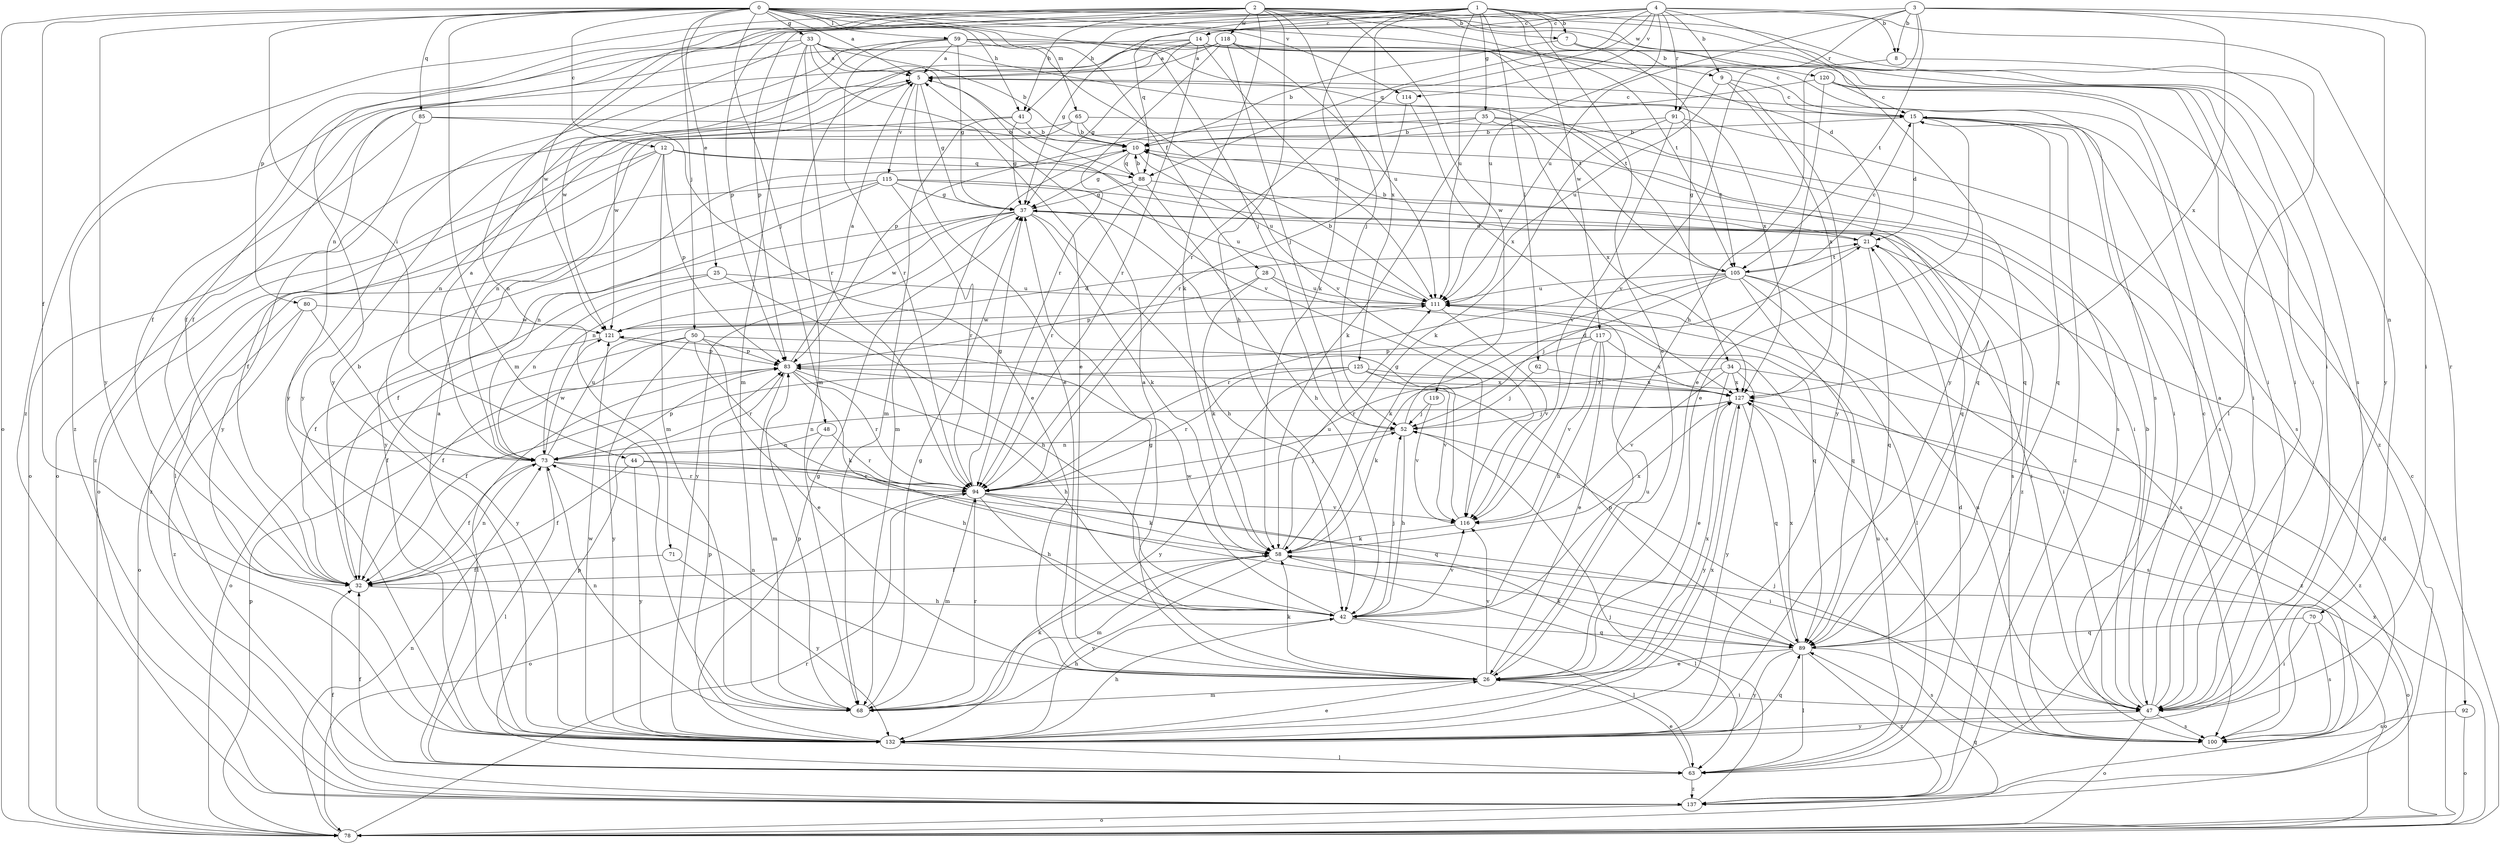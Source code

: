 strict digraph  {
0;
1;
2;
3;
4;
5;
7;
8;
9;
10;
12;
14;
15;
21;
25;
26;
28;
32;
33;
34;
35;
37;
41;
42;
44;
47;
48;
50;
52;
58;
59;
62;
63;
65;
68;
70;
71;
73;
78;
80;
83;
85;
88;
89;
91;
92;
94;
100;
105;
111;
114;
115;
116;
117;
118;
119;
120;
121;
125;
127;
132;
137;
0 -> 5  [label=a];
0 -> 12  [label=c];
0 -> 21  [label=d];
0 -> 25  [label=e];
0 -> 28  [label=f];
0 -> 32  [label=f];
0 -> 33  [label=g];
0 -> 41  [label=h];
0 -> 44  [label=i];
0 -> 47  [label=i];
0 -> 48  [label=j];
0 -> 50  [label=j];
0 -> 52  [label=j];
0 -> 59  [label=l];
0 -> 65  [label=m];
0 -> 68  [label=m];
0 -> 78  [label=o];
0 -> 85  [label=q];
0 -> 114  [label=v];
0 -> 132  [label=y];
1 -> 7  [label=b];
1 -> 14  [label=c];
1 -> 26  [label=e];
1 -> 34  [label=g];
1 -> 35  [label=g];
1 -> 41  [label=h];
1 -> 58  [label=k];
1 -> 62  [label=l];
1 -> 70  [label=n];
1 -> 71  [label=n];
1 -> 73  [label=n];
1 -> 88  [label=q];
1 -> 111  [label=u];
1 -> 117  [label=w];
1 -> 125  [label=x];
2 -> 7  [label=b];
2 -> 41  [label=h];
2 -> 42  [label=h];
2 -> 52  [label=j];
2 -> 58  [label=k];
2 -> 80  [label=p];
2 -> 83  [label=p];
2 -> 100  [label=s];
2 -> 105  [label=t];
2 -> 118  [label=w];
2 -> 119  [label=w];
2 -> 120  [label=w];
2 -> 121  [label=w];
2 -> 132  [label=y];
2 -> 137  [label=z];
3 -> 8  [label=b];
3 -> 14  [label=c];
3 -> 42  [label=h];
3 -> 47  [label=i];
3 -> 91  [label=r];
3 -> 105  [label=t];
3 -> 111  [label=u];
3 -> 127  [label=x];
3 -> 132  [label=y];
4 -> 8  [label=b];
4 -> 9  [label=b];
4 -> 14  [label=c];
4 -> 37  [label=g];
4 -> 83  [label=p];
4 -> 88  [label=q];
4 -> 91  [label=r];
4 -> 92  [label=r];
4 -> 94  [label=r];
4 -> 111  [label=u];
4 -> 114  [label=v];
4 -> 132  [label=y];
5 -> 15  [label=c];
5 -> 26  [label=e];
5 -> 37  [label=g];
5 -> 115  [label=v];
5 -> 121  [label=w];
7 -> 9  [label=b];
7 -> 10  [label=b];
7 -> 47  [label=i];
8 -> 63  [label=l];
8 -> 116  [label=v];
9 -> 15  [label=c];
9 -> 111  [label=u];
9 -> 127  [label=x];
9 -> 132  [label=y];
10 -> 37  [label=g];
10 -> 68  [label=m];
10 -> 88  [label=q];
10 -> 111  [label=u];
12 -> 32  [label=f];
12 -> 47  [label=i];
12 -> 68  [label=m];
12 -> 78  [label=o];
12 -> 83  [label=p];
12 -> 88  [label=q];
12 -> 132  [label=y];
14 -> 5  [label=a];
14 -> 32  [label=f];
14 -> 37  [label=g];
14 -> 47  [label=i];
14 -> 68  [label=m];
14 -> 94  [label=r];
14 -> 111  [label=u];
14 -> 127  [label=x];
15 -> 10  [label=b];
15 -> 21  [label=d];
15 -> 26  [label=e];
15 -> 47  [label=i];
15 -> 89  [label=q];
15 -> 137  [label=z];
21 -> 10  [label=b];
21 -> 47  [label=i];
21 -> 89  [label=q];
21 -> 105  [label=t];
25 -> 32  [label=f];
25 -> 42  [label=h];
25 -> 73  [label=n];
25 -> 111  [label=u];
26 -> 5  [label=a];
26 -> 37  [label=g];
26 -> 47  [label=i];
26 -> 58  [label=k];
26 -> 68  [label=m];
26 -> 73  [label=n];
26 -> 111  [label=u];
26 -> 116  [label=v];
26 -> 127  [label=x];
28 -> 58  [label=k];
28 -> 83  [label=p];
28 -> 89  [label=q];
28 -> 111  [label=u];
32 -> 10  [label=b];
32 -> 42  [label=h];
32 -> 73  [label=n];
33 -> 5  [label=a];
33 -> 10  [label=b];
33 -> 26  [label=e];
33 -> 32  [label=f];
33 -> 68  [label=m];
33 -> 94  [label=r];
33 -> 105  [label=t];
33 -> 116  [label=v];
33 -> 132  [label=y];
34 -> 26  [label=e];
34 -> 58  [label=k];
34 -> 116  [label=v];
34 -> 127  [label=x];
34 -> 132  [label=y];
34 -> 137  [label=z];
35 -> 10  [label=b];
35 -> 58  [label=k];
35 -> 73  [label=n];
35 -> 89  [label=q];
35 -> 100  [label=s];
35 -> 127  [label=x];
37 -> 21  [label=d];
37 -> 32  [label=f];
37 -> 42  [label=h];
37 -> 58  [label=k];
37 -> 73  [label=n];
37 -> 100  [label=s];
37 -> 121  [label=w];
37 -> 132  [label=y];
41 -> 10  [label=b];
41 -> 37  [label=g];
41 -> 68  [label=m];
41 -> 78  [label=o];
42 -> 52  [label=j];
42 -> 63  [label=l];
42 -> 89  [label=q];
42 -> 116  [label=v];
42 -> 121  [label=w];
44 -> 32  [label=f];
44 -> 89  [label=q];
44 -> 94  [label=r];
44 -> 132  [label=y];
47 -> 5  [label=a];
47 -> 10  [label=b];
47 -> 15  [label=c];
47 -> 78  [label=o];
47 -> 100  [label=s];
47 -> 111  [label=u];
47 -> 132  [label=y];
48 -> 42  [label=h];
48 -> 73  [label=n];
48 -> 94  [label=r];
50 -> 26  [label=e];
50 -> 32  [label=f];
50 -> 78  [label=o];
50 -> 83  [label=p];
50 -> 94  [label=r];
50 -> 100  [label=s];
50 -> 132  [label=y];
52 -> 21  [label=d];
52 -> 42  [label=h];
52 -> 73  [label=n];
58 -> 32  [label=f];
58 -> 63  [label=l];
58 -> 68  [label=m];
58 -> 78  [label=o];
58 -> 111  [label=u];
58 -> 127  [label=x];
58 -> 132  [label=y];
59 -> 5  [label=a];
59 -> 37  [label=g];
59 -> 94  [label=r];
59 -> 100  [label=s];
59 -> 105  [label=t];
59 -> 116  [label=v];
59 -> 121  [label=w];
59 -> 132  [label=y];
62 -> 52  [label=j];
62 -> 127  [label=x];
63 -> 21  [label=d];
63 -> 26  [label=e];
63 -> 32  [label=f];
63 -> 83  [label=p];
63 -> 111  [label=u];
63 -> 137  [label=z];
65 -> 10  [label=b];
65 -> 73  [label=n];
65 -> 78  [label=o];
65 -> 89  [label=q];
65 -> 100  [label=s];
68 -> 37  [label=g];
68 -> 42  [label=h];
68 -> 58  [label=k];
68 -> 73  [label=n];
68 -> 83  [label=p];
68 -> 94  [label=r];
70 -> 47  [label=i];
70 -> 78  [label=o];
70 -> 89  [label=q];
70 -> 100  [label=s];
71 -> 32  [label=f];
71 -> 132  [label=y];
73 -> 5  [label=a];
73 -> 32  [label=f];
73 -> 63  [label=l];
73 -> 83  [label=p];
73 -> 89  [label=q];
73 -> 94  [label=r];
73 -> 111  [label=u];
73 -> 121  [label=w];
78 -> 15  [label=c];
78 -> 21  [label=d];
78 -> 73  [label=n];
78 -> 83  [label=p];
78 -> 89  [label=q];
78 -> 94  [label=r];
78 -> 127  [label=x];
80 -> 78  [label=o];
80 -> 121  [label=w];
80 -> 132  [label=y];
80 -> 137  [label=z];
83 -> 5  [label=a];
83 -> 42  [label=h];
83 -> 58  [label=k];
83 -> 63  [label=l];
83 -> 68  [label=m];
83 -> 94  [label=r];
83 -> 127  [label=x];
85 -> 10  [label=b];
85 -> 26  [label=e];
85 -> 132  [label=y];
85 -> 137  [label=z];
88 -> 5  [label=a];
88 -> 10  [label=b];
88 -> 37  [label=g];
88 -> 42  [label=h];
88 -> 94  [label=r];
88 -> 137  [label=z];
89 -> 26  [label=e];
89 -> 58  [label=k];
89 -> 63  [label=l];
89 -> 83  [label=p];
89 -> 100  [label=s];
89 -> 127  [label=x];
89 -> 132  [label=y];
89 -> 137  [label=z];
91 -> 10  [label=b];
91 -> 58  [label=k];
91 -> 100  [label=s];
91 -> 105  [label=t];
91 -> 116  [label=v];
92 -> 78  [label=o];
92 -> 100  [label=s];
94 -> 37  [label=g];
94 -> 42  [label=h];
94 -> 47  [label=i];
94 -> 52  [label=j];
94 -> 58  [label=k];
94 -> 68  [label=m];
94 -> 78  [label=o];
94 -> 116  [label=v];
100 -> 52  [label=j];
105 -> 15  [label=c];
105 -> 47  [label=i];
105 -> 52  [label=j];
105 -> 58  [label=k];
105 -> 63  [label=l];
105 -> 89  [label=q];
105 -> 94  [label=r];
105 -> 100  [label=s];
105 -> 111  [label=u];
111 -> 10  [label=b];
111 -> 116  [label=v];
111 -> 121  [label=w];
114 -> 94  [label=r];
114 -> 127  [label=x];
115 -> 37  [label=g];
115 -> 63  [label=l];
115 -> 73  [label=n];
115 -> 89  [label=q];
115 -> 94  [label=r];
115 -> 111  [label=u];
115 -> 137  [label=z];
116 -> 37  [label=g];
116 -> 58  [label=k];
117 -> 26  [label=e];
117 -> 42  [label=h];
117 -> 83  [label=p];
117 -> 94  [label=r];
117 -> 116  [label=v];
117 -> 127  [label=x];
118 -> 5  [label=a];
118 -> 15  [label=c];
118 -> 32  [label=f];
118 -> 47  [label=i];
118 -> 52  [label=j];
118 -> 94  [label=r];
118 -> 111  [label=u];
118 -> 137  [label=z];
119 -> 52  [label=j];
119 -> 116  [label=v];
120 -> 15  [label=c];
120 -> 26  [label=e];
120 -> 47  [label=i];
120 -> 83  [label=p];
120 -> 137  [label=z];
121 -> 21  [label=d];
121 -> 32  [label=f];
121 -> 83  [label=p];
125 -> 32  [label=f];
125 -> 94  [label=r];
125 -> 116  [label=v];
125 -> 127  [label=x];
125 -> 132  [label=y];
125 -> 137  [label=z];
127 -> 52  [label=j];
127 -> 73  [label=n];
127 -> 89  [label=q];
127 -> 100  [label=s];
127 -> 132  [label=y];
132 -> 5  [label=a];
132 -> 26  [label=e];
132 -> 37  [label=g];
132 -> 42  [label=h];
132 -> 63  [label=l];
132 -> 83  [label=p];
132 -> 89  [label=q];
132 -> 121  [label=w];
132 -> 127  [label=x];
137 -> 32  [label=f];
137 -> 52  [label=j];
137 -> 78  [label=o];
}
